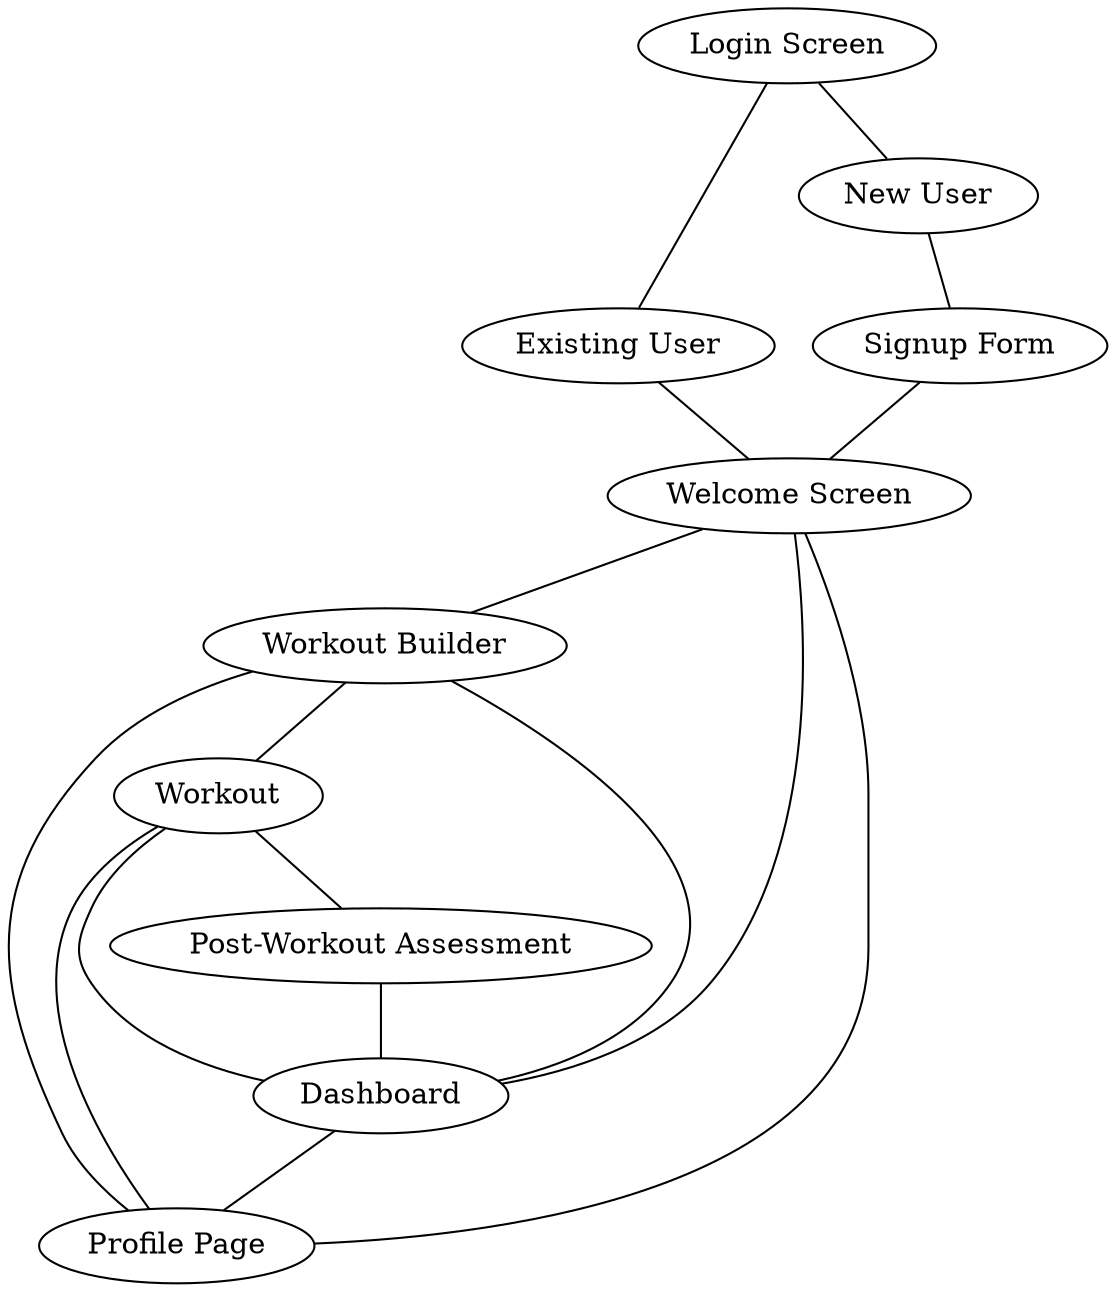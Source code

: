 graph FitGenie {
  a [label="Login Screen"];
  // presents 'login' and 'signup' options
  b [label="Existing User"];
  // if user already has account, takes them to the welcome screen
  c [label="New User"];
  d [label="Signup Form"];
  // presents options for signing up (google, facebook,
  // FitGenie account)
  e [label="Welcome Screen"];
  // Greets user by name
  f [label="Workout Builder"];
  // Takes user to workout creator view
  g [label="Workout"];
  // Shows today's workout plan and exercise timer
  h [label="Post-Workout Assessment"];
  // asks user how they feel after completing workout
  i [label="Dashboard"]
  // Shows user info / stats / app options
  j [label="Profile Page"]
  // Users account information
  a -- b -- e;
  a -- c -- d -- e -- f -- g -- h -- i;
  e -- i;
  f -- i;
  g -- i;

  e -- j;
  f -- j;
  g -- j;
  i -- j;
}
